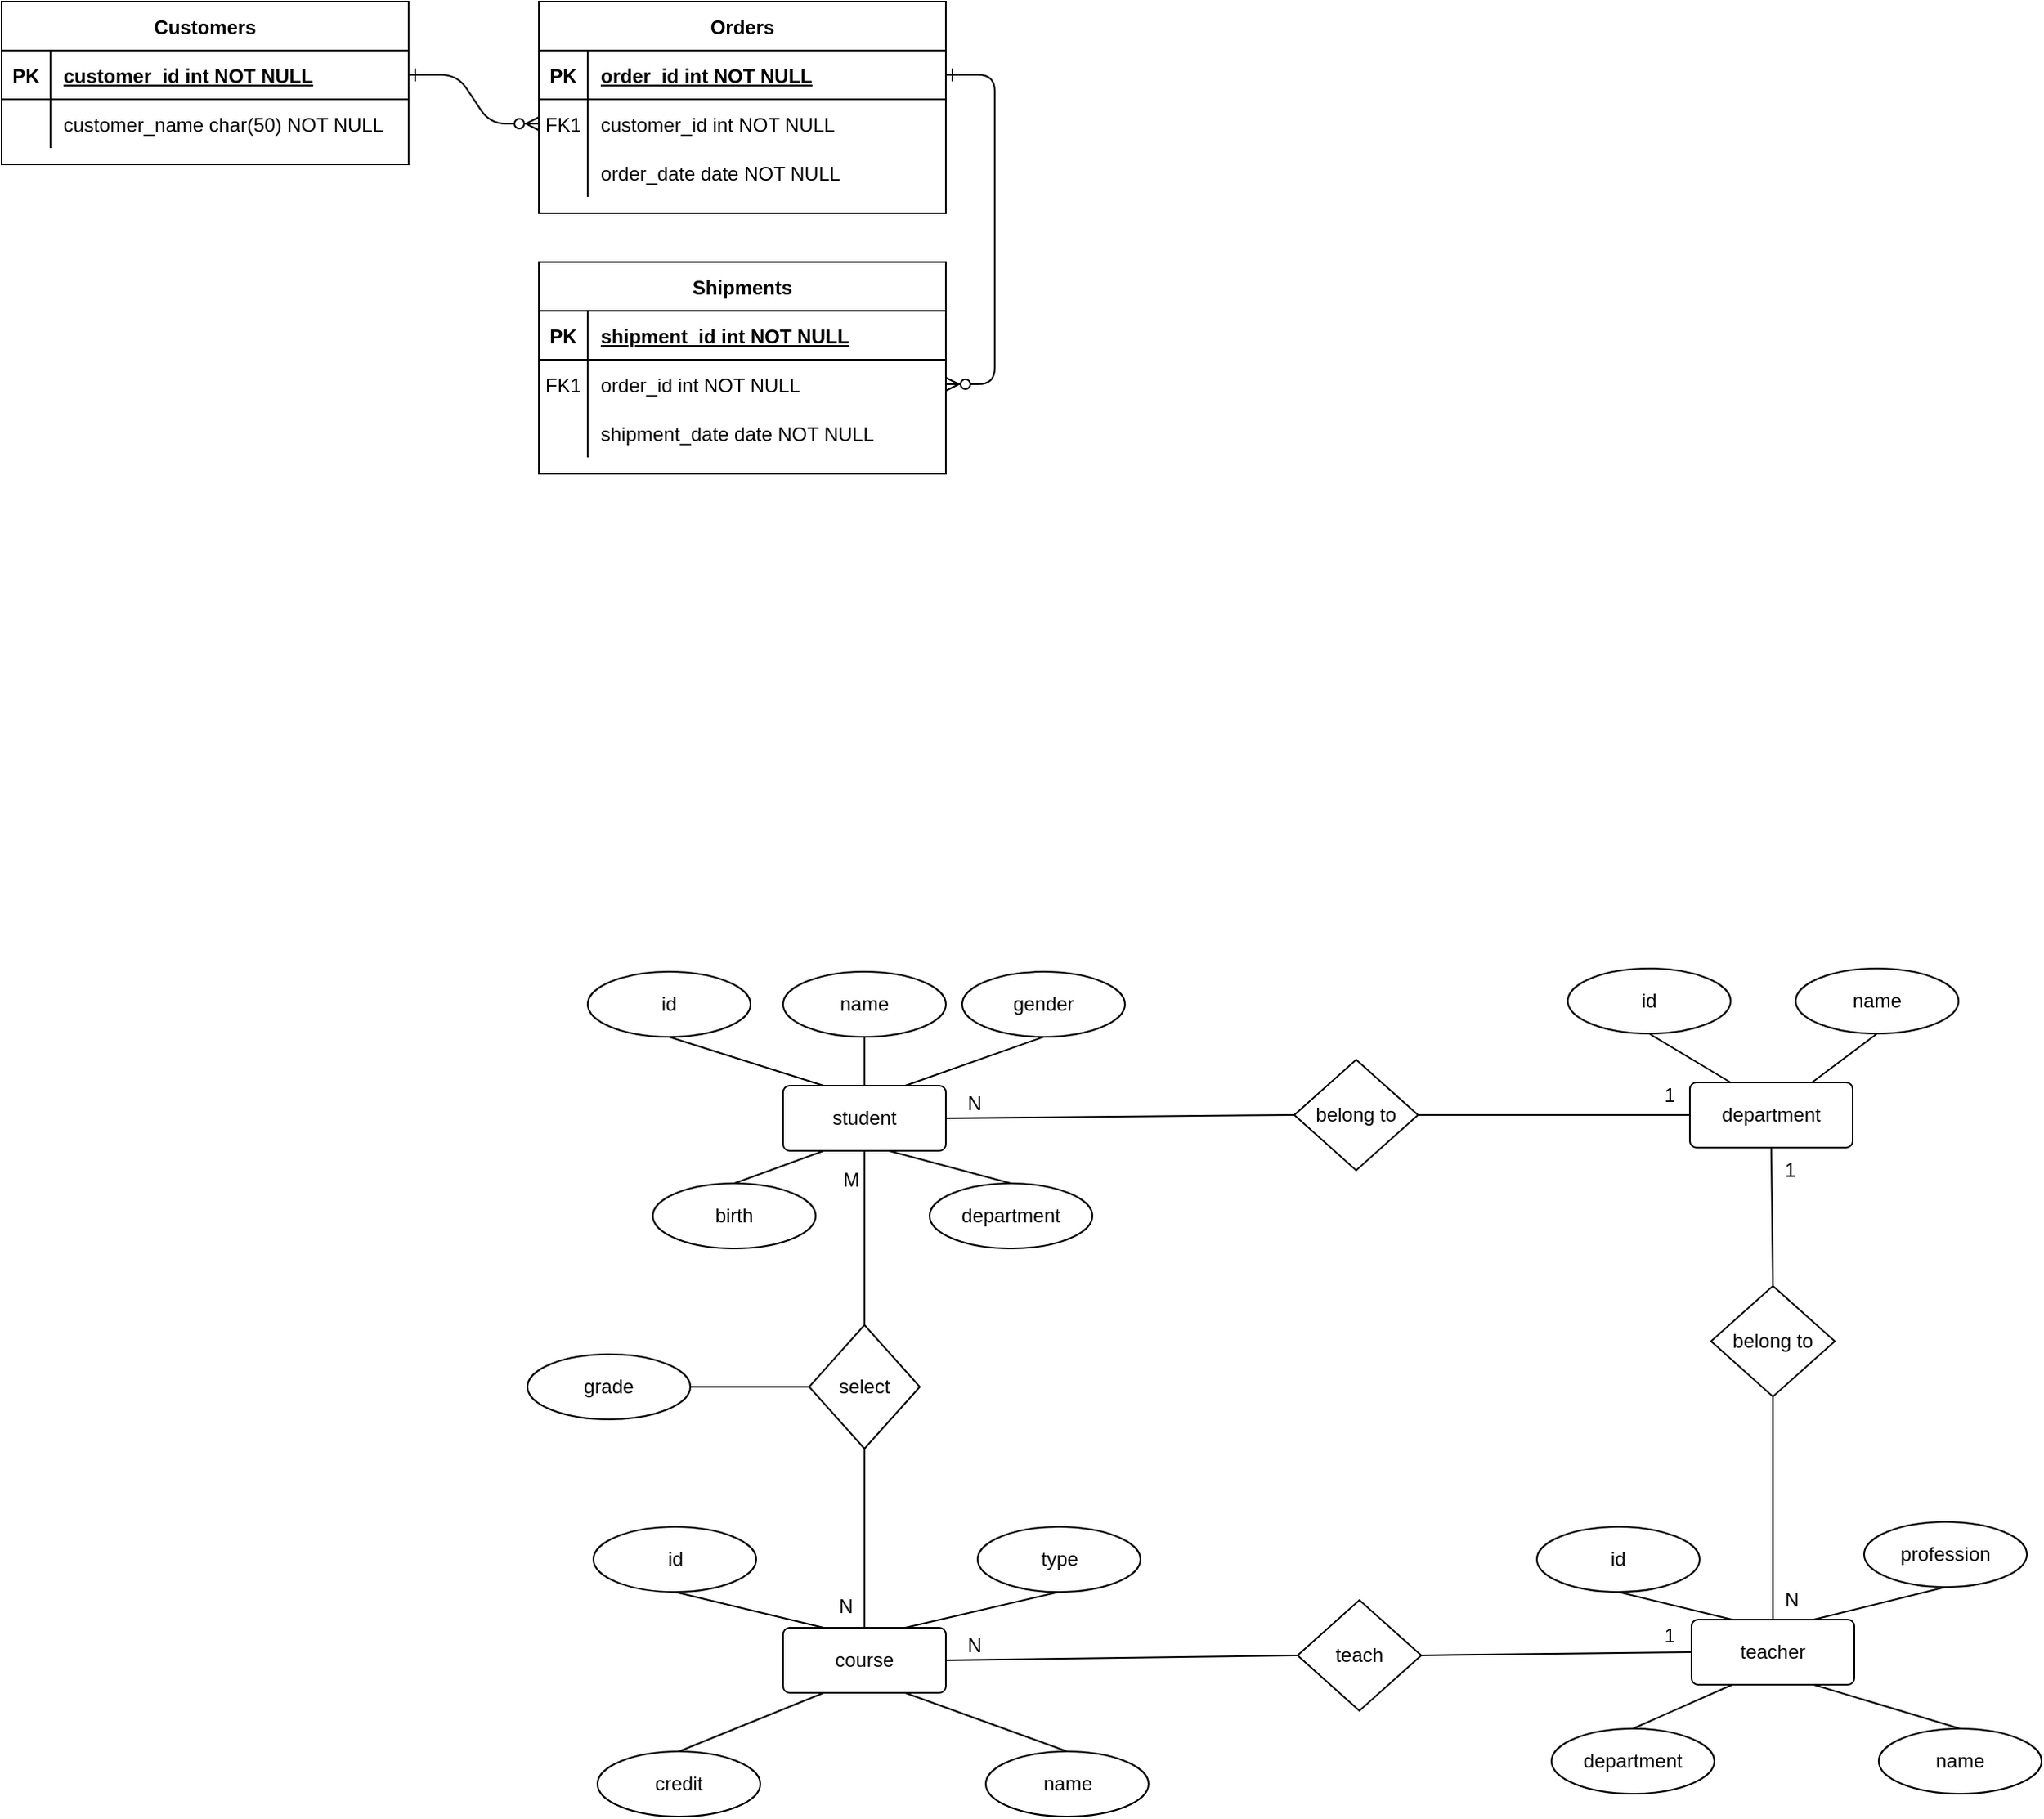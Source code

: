 <mxfile version="17.3.0" type="github">
  <diagram id="R2lEEEUBdFMjLlhIrx00" name="Page-1">
    <mxGraphModel dx="1422" dy="768" grid="0" gridSize="10" guides="1" tooltips="1" connect="1" arrows="1" fold="1" page="1" pageScale="1" pageWidth="2339" pageHeight="3300" math="0" shadow="0" extFonts="Permanent Marker^https://fonts.googleapis.com/css?family=Permanent+Marker">
      <root>
        <mxCell id="0" />
        <mxCell id="1" parent="0" />
        <mxCell id="C-vyLk0tnHw3VtMMgP7b-1" value="" style="edgeStyle=entityRelationEdgeStyle;endArrow=ERzeroToMany;startArrow=ERone;endFill=1;startFill=0;" parent="1" source="C-vyLk0tnHw3VtMMgP7b-24" target="C-vyLk0tnHw3VtMMgP7b-6" edge="1">
          <mxGeometry width="100" height="100" relative="1" as="geometry">
            <mxPoint x="340" y="720" as="sourcePoint" />
            <mxPoint x="440" y="620" as="targetPoint" />
          </mxGeometry>
        </mxCell>
        <mxCell id="C-vyLk0tnHw3VtMMgP7b-12" value="" style="edgeStyle=entityRelationEdgeStyle;endArrow=ERzeroToMany;startArrow=ERone;endFill=1;startFill=0;" parent="1" source="C-vyLk0tnHw3VtMMgP7b-3" target="C-vyLk0tnHw3VtMMgP7b-17" edge="1">
          <mxGeometry width="100" height="100" relative="1" as="geometry">
            <mxPoint x="400" y="180" as="sourcePoint" />
            <mxPoint x="460" y="205" as="targetPoint" />
          </mxGeometry>
        </mxCell>
        <mxCell id="C-vyLk0tnHw3VtMMgP7b-2" value="Orders" style="shape=table;startSize=30;container=1;collapsible=1;childLayout=tableLayout;fixedRows=1;rowLines=0;fontStyle=1;align=center;resizeLast=1;" parent="1" vertex="1">
          <mxGeometry x="450" y="120" width="250" height="130" as="geometry" />
        </mxCell>
        <mxCell id="C-vyLk0tnHw3VtMMgP7b-3" value="" style="shape=partialRectangle;collapsible=0;dropTarget=0;pointerEvents=0;fillColor=none;points=[[0,0.5],[1,0.5]];portConstraint=eastwest;top=0;left=0;right=0;bottom=1;" parent="C-vyLk0tnHw3VtMMgP7b-2" vertex="1">
          <mxGeometry y="30" width="250" height="30" as="geometry" />
        </mxCell>
        <mxCell id="C-vyLk0tnHw3VtMMgP7b-4" value="PK" style="shape=partialRectangle;overflow=hidden;connectable=0;fillColor=none;top=0;left=0;bottom=0;right=0;fontStyle=1;" parent="C-vyLk0tnHw3VtMMgP7b-3" vertex="1">
          <mxGeometry width="30" height="30" as="geometry" />
        </mxCell>
        <mxCell id="C-vyLk0tnHw3VtMMgP7b-5" value="order_id int NOT NULL " style="shape=partialRectangle;overflow=hidden;connectable=0;fillColor=none;top=0;left=0;bottom=0;right=0;align=left;spacingLeft=6;fontStyle=5;" parent="C-vyLk0tnHw3VtMMgP7b-3" vertex="1">
          <mxGeometry x="30" width="220" height="30" as="geometry" />
        </mxCell>
        <mxCell id="C-vyLk0tnHw3VtMMgP7b-6" value="" style="shape=partialRectangle;collapsible=0;dropTarget=0;pointerEvents=0;fillColor=none;points=[[0,0.5],[1,0.5]];portConstraint=eastwest;top=0;left=0;right=0;bottom=0;" parent="C-vyLk0tnHw3VtMMgP7b-2" vertex="1">
          <mxGeometry y="60" width="250" height="30" as="geometry" />
        </mxCell>
        <mxCell id="C-vyLk0tnHw3VtMMgP7b-7" value="FK1" style="shape=partialRectangle;overflow=hidden;connectable=0;fillColor=none;top=0;left=0;bottom=0;right=0;" parent="C-vyLk0tnHw3VtMMgP7b-6" vertex="1">
          <mxGeometry width="30" height="30" as="geometry" />
        </mxCell>
        <mxCell id="C-vyLk0tnHw3VtMMgP7b-8" value="customer_id int NOT NULL" style="shape=partialRectangle;overflow=hidden;connectable=0;fillColor=none;top=0;left=0;bottom=0;right=0;align=left;spacingLeft=6;" parent="C-vyLk0tnHw3VtMMgP7b-6" vertex="1">
          <mxGeometry x="30" width="220" height="30" as="geometry" />
        </mxCell>
        <mxCell id="C-vyLk0tnHw3VtMMgP7b-9" value="" style="shape=partialRectangle;collapsible=0;dropTarget=0;pointerEvents=0;fillColor=none;points=[[0,0.5],[1,0.5]];portConstraint=eastwest;top=0;left=0;right=0;bottom=0;" parent="C-vyLk0tnHw3VtMMgP7b-2" vertex="1">
          <mxGeometry y="90" width="250" height="30" as="geometry" />
        </mxCell>
        <mxCell id="C-vyLk0tnHw3VtMMgP7b-10" value="" style="shape=partialRectangle;overflow=hidden;connectable=0;fillColor=none;top=0;left=0;bottom=0;right=0;" parent="C-vyLk0tnHw3VtMMgP7b-9" vertex="1">
          <mxGeometry width="30" height="30" as="geometry" />
        </mxCell>
        <mxCell id="C-vyLk0tnHw3VtMMgP7b-11" value="order_date date NOT NULL" style="shape=partialRectangle;overflow=hidden;connectable=0;fillColor=none;top=0;left=0;bottom=0;right=0;align=left;spacingLeft=6;" parent="C-vyLk0tnHw3VtMMgP7b-9" vertex="1">
          <mxGeometry x="30" width="220" height="30" as="geometry" />
        </mxCell>
        <mxCell id="C-vyLk0tnHw3VtMMgP7b-13" value="Shipments" style="shape=table;startSize=30;container=1;collapsible=1;childLayout=tableLayout;fixedRows=1;rowLines=0;fontStyle=1;align=center;resizeLast=1;" parent="1" vertex="1">
          <mxGeometry x="450" y="280" width="250" height="130" as="geometry" />
        </mxCell>
        <mxCell id="C-vyLk0tnHw3VtMMgP7b-14" value="" style="shape=partialRectangle;collapsible=0;dropTarget=0;pointerEvents=0;fillColor=none;points=[[0,0.5],[1,0.5]];portConstraint=eastwest;top=0;left=0;right=0;bottom=1;" parent="C-vyLk0tnHw3VtMMgP7b-13" vertex="1">
          <mxGeometry y="30" width="250" height="30" as="geometry" />
        </mxCell>
        <mxCell id="C-vyLk0tnHw3VtMMgP7b-15" value="PK" style="shape=partialRectangle;overflow=hidden;connectable=0;fillColor=none;top=0;left=0;bottom=0;right=0;fontStyle=1;" parent="C-vyLk0tnHw3VtMMgP7b-14" vertex="1">
          <mxGeometry width="30" height="30" as="geometry" />
        </mxCell>
        <mxCell id="C-vyLk0tnHw3VtMMgP7b-16" value="shipment_id int NOT NULL " style="shape=partialRectangle;overflow=hidden;connectable=0;fillColor=none;top=0;left=0;bottom=0;right=0;align=left;spacingLeft=6;fontStyle=5;" parent="C-vyLk0tnHw3VtMMgP7b-14" vertex="1">
          <mxGeometry x="30" width="220" height="30" as="geometry" />
        </mxCell>
        <mxCell id="C-vyLk0tnHw3VtMMgP7b-17" value="" style="shape=partialRectangle;collapsible=0;dropTarget=0;pointerEvents=0;fillColor=none;points=[[0,0.5],[1,0.5]];portConstraint=eastwest;top=0;left=0;right=0;bottom=0;" parent="C-vyLk0tnHw3VtMMgP7b-13" vertex="1">
          <mxGeometry y="60" width="250" height="30" as="geometry" />
        </mxCell>
        <mxCell id="C-vyLk0tnHw3VtMMgP7b-18" value="FK1" style="shape=partialRectangle;overflow=hidden;connectable=0;fillColor=none;top=0;left=0;bottom=0;right=0;" parent="C-vyLk0tnHw3VtMMgP7b-17" vertex="1">
          <mxGeometry width="30" height="30" as="geometry" />
        </mxCell>
        <mxCell id="C-vyLk0tnHw3VtMMgP7b-19" value="order_id int NOT NULL" style="shape=partialRectangle;overflow=hidden;connectable=0;fillColor=none;top=0;left=0;bottom=0;right=0;align=left;spacingLeft=6;" parent="C-vyLk0tnHw3VtMMgP7b-17" vertex="1">
          <mxGeometry x="30" width="220" height="30" as="geometry" />
        </mxCell>
        <mxCell id="C-vyLk0tnHw3VtMMgP7b-20" value="" style="shape=partialRectangle;collapsible=0;dropTarget=0;pointerEvents=0;fillColor=none;points=[[0,0.5],[1,0.5]];portConstraint=eastwest;top=0;left=0;right=0;bottom=0;" parent="C-vyLk0tnHw3VtMMgP7b-13" vertex="1">
          <mxGeometry y="90" width="250" height="30" as="geometry" />
        </mxCell>
        <mxCell id="C-vyLk0tnHw3VtMMgP7b-21" value="" style="shape=partialRectangle;overflow=hidden;connectable=0;fillColor=none;top=0;left=0;bottom=0;right=0;" parent="C-vyLk0tnHw3VtMMgP7b-20" vertex="1">
          <mxGeometry width="30" height="30" as="geometry" />
        </mxCell>
        <mxCell id="C-vyLk0tnHw3VtMMgP7b-22" value="shipment_date date NOT NULL" style="shape=partialRectangle;overflow=hidden;connectable=0;fillColor=none;top=0;left=0;bottom=0;right=0;align=left;spacingLeft=6;" parent="C-vyLk0tnHw3VtMMgP7b-20" vertex="1">
          <mxGeometry x="30" width="220" height="30" as="geometry" />
        </mxCell>
        <mxCell id="C-vyLk0tnHw3VtMMgP7b-23" value="Customers" style="shape=table;startSize=30;container=1;collapsible=1;childLayout=tableLayout;fixedRows=1;rowLines=0;fontStyle=1;align=center;resizeLast=1;" parent="1" vertex="1">
          <mxGeometry x="120" y="120" width="250" height="100" as="geometry" />
        </mxCell>
        <mxCell id="C-vyLk0tnHw3VtMMgP7b-24" value="" style="shape=partialRectangle;collapsible=0;dropTarget=0;pointerEvents=0;fillColor=none;points=[[0,0.5],[1,0.5]];portConstraint=eastwest;top=0;left=0;right=0;bottom=1;" parent="C-vyLk0tnHw3VtMMgP7b-23" vertex="1">
          <mxGeometry y="30" width="250" height="30" as="geometry" />
        </mxCell>
        <mxCell id="C-vyLk0tnHw3VtMMgP7b-25" value="PK" style="shape=partialRectangle;overflow=hidden;connectable=0;fillColor=none;top=0;left=0;bottom=0;right=0;fontStyle=1;" parent="C-vyLk0tnHw3VtMMgP7b-24" vertex="1">
          <mxGeometry width="30" height="30" as="geometry" />
        </mxCell>
        <mxCell id="C-vyLk0tnHw3VtMMgP7b-26" value="customer_id int NOT NULL " style="shape=partialRectangle;overflow=hidden;connectable=0;fillColor=none;top=0;left=0;bottom=0;right=0;align=left;spacingLeft=6;fontStyle=5;" parent="C-vyLk0tnHw3VtMMgP7b-24" vertex="1">
          <mxGeometry x="30" width="220" height="30" as="geometry" />
        </mxCell>
        <mxCell id="C-vyLk0tnHw3VtMMgP7b-27" value="" style="shape=partialRectangle;collapsible=0;dropTarget=0;pointerEvents=0;fillColor=none;points=[[0,0.5],[1,0.5]];portConstraint=eastwest;top=0;left=0;right=0;bottom=0;" parent="C-vyLk0tnHw3VtMMgP7b-23" vertex="1">
          <mxGeometry y="60" width="250" height="30" as="geometry" />
        </mxCell>
        <mxCell id="C-vyLk0tnHw3VtMMgP7b-28" value="" style="shape=partialRectangle;overflow=hidden;connectable=0;fillColor=none;top=0;left=0;bottom=0;right=0;" parent="C-vyLk0tnHw3VtMMgP7b-27" vertex="1">
          <mxGeometry width="30" height="30" as="geometry" />
        </mxCell>
        <mxCell id="C-vyLk0tnHw3VtMMgP7b-29" value="customer_name char(50) NOT NULL" style="shape=partialRectangle;overflow=hidden;connectable=0;fillColor=none;top=0;left=0;bottom=0;right=0;align=left;spacingLeft=6;" parent="C-vyLk0tnHw3VtMMgP7b-27" vertex="1">
          <mxGeometry x="30" width="220" height="30" as="geometry" />
        </mxCell>
        <mxCell id="jtM9J_BTz7ux8pr6srre-1" value="student" style="rounded=1;arcSize=10;whiteSpace=wrap;html=1;align=center;" vertex="1" parent="1">
          <mxGeometry x="600" y="786" width="100" height="40" as="geometry" />
        </mxCell>
        <mxCell id="jtM9J_BTz7ux8pr6srre-2" value="id" style="ellipse;whiteSpace=wrap;html=1;align=center;" vertex="1" parent="1">
          <mxGeometry x="480" y="716" width="100" height="40" as="geometry" />
        </mxCell>
        <mxCell id="jtM9J_BTz7ux8pr6srre-3" value="name" style="ellipse;whiteSpace=wrap;html=1;align=center;" vertex="1" parent="1">
          <mxGeometry x="600" y="716" width="100" height="40" as="geometry" />
        </mxCell>
        <mxCell id="jtM9J_BTz7ux8pr6srre-4" value="" style="endArrow=none;html=1;rounded=0;exitX=0.5;exitY=1;exitDx=0;exitDy=0;entryX=0.25;entryY=0;entryDx=0;entryDy=0;" edge="1" parent="1" source="jtM9J_BTz7ux8pr6srre-2" target="jtM9J_BTz7ux8pr6srre-1">
          <mxGeometry relative="1" as="geometry">
            <mxPoint x="610" y="666" as="sourcePoint" />
            <mxPoint x="770" y="666" as="targetPoint" />
          </mxGeometry>
        </mxCell>
        <mxCell id="jtM9J_BTz7ux8pr6srre-5" value="gender" style="ellipse;whiteSpace=wrap;html=1;align=center;" vertex="1" parent="1">
          <mxGeometry x="710" y="716" width="100" height="40" as="geometry" />
        </mxCell>
        <mxCell id="jtM9J_BTz7ux8pr6srre-6" value="birth" style="ellipse;whiteSpace=wrap;html=1;align=center;" vertex="1" parent="1">
          <mxGeometry x="520" y="846" width="100" height="40" as="geometry" />
        </mxCell>
        <mxCell id="jtM9J_BTz7ux8pr6srre-7" value="department" style="ellipse;whiteSpace=wrap;html=1;align=center;" vertex="1" parent="1">
          <mxGeometry x="690" y="846" width="100" height="40" as="geometry" />
        </mxCell>
        <mxCell id="jtM9J_BTz7ux8pr6srre-8" value="department" style="rounded=1;arcSize=10;whiteSpace=wrap;html=1;align=center;" vertex="1" parent="1">
          <mxGeometry x="1157" y="784" width="100" height="40" as="geometry" />
        </mxCell>
        <mxCell id="jtM9J_BTz7ux8pr6srre-9" value="id" style="ellipse;whiteSpace=wrap;html=1;align=center;" vertex="1" parent="1">
          <mxGeometry x="1082" y="714" width="100" height="40" as="geometry" />
        </mxCell>
        <mxCell id="jtM9J_BTz7ux8pr6srre-10" value="name" style="ellipse;whiteSpace=wrap;html=1;align=center;" vertex="1" parent="1">
          <mxGeometry x="1222" y="714" width="100" height="40" as="geometry" />
        </mxCell>
        <mxCell id="jtM9J_BTz7ux8pr6srre-11" value="course" style="rounded=1;arcSize=10;whiteSpace=wrap;html=1;align=center;" vertex="1" parent="1">
          <mxGeometry x="600" y="1119" width="100" height="40" as="geometry" />
        </mxCell>
        <mxCell id="jtM9J_BTz7ux8pr6srre-12" value="id" style="ellipse;whiteSpace=wrap;html=1;align=center;" vertex="1" parent="1">
          <mxGeometry x="483.5" y="1057" width="100" height="40" as="geometry" />
        </mxCell>
        <mxCell id="jtM9J_BTz7ux8pr6srre-13" value="name" style="ellipse;whiteSpace=wrap;html=1;align=center;" vertex="1" parent="1">
          <mxGeometry x="724.5" y="1195" width="100" height="40" as="geometry" />
        </mxCell>
        <mxCell id="jtM9J_BTz7ux8pr6srre-14" value="type" style="ellipse;whiteSpace=wrap;html=1;align=center;" vertex="1" parent="1">
          <mxGeometry x="719.5" y="1057" width="100" height="40" as="geometry" />
        </mxCell>
        <mxCell id="jtM9J_BTz7ux8pr6srre-15" value="credit" style="ellipse;whiteSpace=wrap;html=1;align=center;" vertex="1" parent="1">
          <mxGeometry x="486" y="1195" width="100" height="40" as="geometry" />
        </mxCell>
        <mxCell id="jtM9J_BTz7ux8pr6srre-16" value="teacher" style="rounded=1;arcSize=10;whiteSpace=wrap;html=1;align=center;" vertex="1" parent="1">
          <mxGeometry x="1158" y="1114" width="100" height="40" as="geometry" />
        </mxCell>
        <mxCell id="jtM9J_BTz7ux8pr6srre-17" value="id" style="ellipse;whiteSpace=wrap;html=1;align=center;" vertex="1" parent="1">
          <mxGeometry x="1063" y="1057" width="100" height="40" as="geometry" />
        </mxCell>
        <mxCell id="jtM9J_BTz7ux8pr6srre-18" value="name" style="ellipse;whiteSpace=wrap;html=1;align=center;" vertex="1" parent="1">
          <mxGeometry x="1273" y="1181" width="100" height="40" as="geometry" />
        </mxCell>
        <mxCell id="jtM9J_BTz7ux8pr6srre-19" value="profession" style="ellipse;whiteSpace=wrap;html=1;align=center;" vertex="1" parent="1">
          <mxGeometry x="1264" y="1054" width="100" height="40" as="geometry" />
        </mxCell>
        <mxCell id="jtM9J_BTz7ux8pr6srre-20" value="department" style="ellipse;whiteSpace=wrap;html=1;align=center;" vertex="1" parent="1">
          <mxGeometry x="1072" y="1181" width="100" height="40" as="geometry" />
        </mxCell>
        <mxCell id="jtM9J_BTz7ux8pr6srre-21" value="" style="endArrow=none;html=1;rounded=0;exitX=0.5;exitY=1;exitDx=0;exitDy=0;entryX=0.5;entryY=0;entryDx=0;entryDy=0;" edge="1" parent="1" source="jtM9J_BTz7ux8pr6srre-3" target="jtM9J_BTz7ux8pr6srre-1">
          <mxGeometry relative="1" as="geometry">
            <mxPoint x="540.0" y="766.0" as="sourcePoint" />
            <mxPoint x="635.0" y="796.0" as="targetPoint" />
          </mxGeometry>
        </mxCell>
        <mxCell id="jtM9J_BTz7ux8pr6srre-22" value="" style="endArrow=none;html=1;rounded=0;exitX=0.5;exitY=1;exitDx=0;exitDy=0;entryX=0.75;entryY=0;entryDx=0;entryDy=0;" edge="1" parent="1" source="jtM9J_BTz7ux8pr6srre-5" target="jtM9J_BTz7ux8pr6srre-1">
          <mxGeometry relative="1" as="geometry">
            <mxPoint x="660" y="766.0" as="sourcePoint" />
            <mxPoint x="660" y="796.0" as="targetPoint" />
          </mxGeometry>
        </mxCell>
        <mxCell id="jtM9J_BTz7ux8pr6srre-23" value="" style="endArrow=none;html=1;rounded=0;exitX=0.25;exitY=1;exitDx=0;exitDy=0;entryX=0.5;entryY=0;entryDx=0;entryDy=0;" edge="1" parent="1" source="jtM9J_BTz7ux8pr6srre-1" target="jtM9J_BTz7ux8pr6srre-6">
          <mxGeometry relative="1" as="geometry">
            <mxPoint x="670" y="776.0" as="sourcePoint" />
            <mxPoint x="670" y="806.0" as="targetPoint" />
          </mxGeometry>
        </mxCell>
        <mxCell id="jtM9J_BTz7ux8pr6srre-24" value="" style="endArrow=none;html=1;rounded=0;exitX=0.65;exitY=1;exitDx=0;exitDy=0;entryX=0.5;entryY=0;entryDx=0;entryDy=0;exitPerimeter=0;" edge="1" parent="1" source="jtM9J_BTz7ux8pr6srre-1" target="jtM9J_BTz7ux8pr6srre-7">
          <mxGeometry relative="1" as="geometry">
            <mxPoint x="680" y="786.0" as="sourcePoint" />
            <mxPoint x="680" y="816.0" as="targetPoint" />
          </mxGeometry>
        </mxCell>
        <mxCell id="jtM9J_BTz7ux8pr6srre-25" value="" style="endArrow=none;html=1;rounded=0;exitX=0.5;exitY=1;exitDx=0;exitDy=0;entryX=0.25;entryY=0;entryDx=0;entryDy=0;" edge="1" parent="1" source="jtM9J_BTz7ux8pr6srre-9" target="jtM9J_BTz7ux8pr6srre-8">
          <mxGeometry relative="1" as="geometry">
            <mxPoint x="1108.0" y="777.0" as="sourcePoint" />
            <mxPoint x="1203.0" y="807.0" as="targetPoint" />
          </mxGeometry>
        </mxCell>
        <mxCell id="jtM9J_BTz7ux8pr6srre-26" value="" style="endArrow=none;html=1;rounded=0;exitX=0.5;exitY=1;exitDx=0;exitDy=0;entryX=0.75;entryY=0;entryDx=0;entryDy=0;" edge="1" parent="1" source="jtM9J_BTz7ux8pr6srre-10" target="jtM9J_BTz7ux8pr6srre-8">
          <mxGeometry relative="1" as="geometry">
            <mxPoint x="642.0" y="772.0" as="sourcePoint" />
            <mxPoint x="737.0" y="802.0" as="targetPoint" />
          </mxGeometry>
        </mxCell>
        <mxCell id="jtM9J_BTz7ux8pr6srre-27" value="" style="endArrow=none;html=1;rounded=0;exitX=0.5;exitY=1;exitDx=0;exitDy=0;entryX=0.25;entryY=0;entryDx=0;entryDy=0;" edge="1" parent="1" source="jtM9J_BTz7ux8pr6srre-12" target="jtM9J_BTz7ux8pr6srre-11">
          <mxGeometry relative="1" as="geometry">
            <mxPoint x="559.5" y="907.0" as="sourcePoint" />
            <mxPoint x="654.5" y="937.0" as="targetPoint" />
          </mxGeometry>
        </mxCell>
        <mxCell id="jtM9J_BTz7ux8pr6srre-28" value="" style="endArrow=none;html=1;rounded=0;exitX=0.5;exitY=0;exitDx=0;exitDy=0;entryX=0.75;entryY=1;entryDx=0;entryDy=0;" edge="1" parent="1" source="jtM9J_BTz7ux8pr6srre-13" target="jtM9J_BTz7ux8pr6srre-11">
          <mxGeometry relative="1" as="geometry">
            <mxPoint x="569.5" y="917.0" as="sourcePoint" />
            <mxPoint x="664.5" y="947.0" as="targetPoint" />
          </mxGeometry>
        </mxCell>
        <mxCell id="jtM9J_BTz7ux8pr6srre-29" value="" style="endArrow=none;html=1;rounded=0;exitX=0.5;exitY=1;exitDx=0;exitDy=0;entryX=0.75;entryY=0;entryDx=0;entryDy=0;" edge="1" parent="1" source="jtM9J_BTz7ux8pr6srre-14" target="jtM9J_BTz7ux8pr6srre-11">
          <mxGeometry relative="1" as="geometry">
            <mxPoint x="579.5" y="927.0" as="sourcePoint" />
            <mxPoint x="674.5" y="957.0" as="targetPoint" />
          </mxGeometry>
        </mxCell>
        <mxCell id="jtM9J_BTz7ux8pr6srre-30" value="" style="endArrow=none;html=1;rounded=0;exitX=0.25;exitY=1;exitDx=0;exitDy=0;entryX=0.5;entryY=0;entryDx=0;entryDy=0;" edge="1" parent="1" source="jtM9J_BTz7ux8pr6srre-11" target="jtM9J_BTz7ux8pr6srre-15">
          <mxGeometry relative="1" as="geometry">
            <mxPoint x="589.5" y="937.0" as="sourcePoint" />
            <mxPoint x="684.5" y="967.0" as="targetPoint" />
          </mxGeometry>
        </mxCell>
        <mxCell id="jtM9J_BTz7ux8pr6srre-31" value="" style="endArrow=none;html=1;rounded=0;exitX=0.5;exitY=1;exitDx=0;exitDy=0;entryX=0.25;entryY=0;entryDx=0;entryDy=0;" edge="1" parent="1" source="jtM9J_BTz7ux8pr6srre-17" target="jtM9J_BTz7ux8pr6srre-16">
          <mxGeometry relative="1" as="geometry">
            <mxPoint x="619.0" y="944.0" as="sourcePoint" />
            <mxPoint x="714.0" y="974.0" as="targetPoint" />
          </mxGeometry>
        </mxCell>
        <mxCell id="jtM9J_BTz7ux8pr6srre-32" value="" style="endArrow=none;html=1;rounded=0;exitX=0.5;exitY=0;exitDx=0;exitDy=0;entryX=0.75;entryY=1;entryDx=0;entryDy=0;" edge="1" parent="1" source="jtM9J_BTz7ux8pr6srre-18" target="jtM9J_BTz7ux8pr6srre-16">
          <mxGeometry relative="1" as="geometry">
            <mxPoint x="629.0" y="954.0" as="sourcePoint" />
            <mxPoint x="724.0" y="984.0" as="targetPoint" />
          </mxGeometry>
        </mxCell>
        <mxCell id="jtM9J_BTz7ux8pr6srre-33" value="" style="endArrow=none;html=1;rounded=0;exitX=0.5;exitY=1;exitDx=0;exitDy=0;entryX=0.75;entryY=0;entryDx=0;entryDy=0;" edge="1" parent="1" source="jtM9J_BTz7ux8pr6srre-19" target="jtM9J_BTz7ux8pr6srre-16">
          <mxGeometry relative="1" as="geometry">
            <mxPoint x="639.0" y="964.0" as="sourcePoint" />
            <mxPoint x="734.0" y="994.0" as="targetPoint" />
          </mxGeometry>
        </mxCell>
        <mxCell id="jtM9J_BTz7ux8pr6srre-34" value="" style="endArrow=none;html=1;rounded=0;exitX=0.25;exitY=1;exitDx=0;exitDy=0;entryX=0.5;entryY=0;entryDx=0;entryDy=0;" edge="1" parent="1" source="jtM9J_BTz7ux8pr6srre-16" target="jtM9J_BTz7ux8pr6srre-20">
          <mxGeometry relative="1" as="geometry">
            <mxPoint x="649.0" y="974.0" as="sourcePoint" />
            <mxPoint x="744.0" y="1004.0" as="targetPoint" />
          </mxGeometry>
        </mxCell>
        <mxCell id="jtM9J_BTz7ux8pr6srre-35" value="select" style="shape=rhombus;perimeter=rhombusPerimeter;whiteSpace=wrap;html=1;align=center;direction=south;" vertex="1" parent="1">
          <mxGeometry x="616" y="933" width="68" height="76" as="geometry" />
        </mxCell>
        <mxCell id="jtM9J_BTz7ux8pr6srre-36" value="belong to" style="shape=rhombus;perimeter=rhombusPerimeter;whiteSpace=wrap;html=1;align=center;direction=east;" vertex="1" parent="1">
          <mxGeometry x="914" y="770" width="76" height="68" as="geometry" />
        </mxCell>
        <mxCell id="jtM9J_BTz7ux8pr6srre-38" value="belong to" style="shape=rhombus;perimeter=rhombusPerimeter;whiteSpace=wrap;html=1;align=center;direction=east;" vertex="1" parent="1">
          <mxGeometry x="1170" y="909" width="76" height="68" as="geometry" />
        </mxCell>
        <mxCell id="jtM9J_BTz7ux8pr6srre-39" value="teach" style="shape=rhombus;perimeter=rhombusPerimeter;whiteSpace=wrap;html=1;align=center;direction=west;" vertex="1" parent="1">
          <mxGeometry x="916" y="1102" width="76" height="68" as="geometry" />
        </mxCell>
        <mxCell id="jtM9J_BTz7ux8pr6srre-43" value="" style="endArrow=none;html=1;rounded=0;entryX=0.5;entryY=1;entryDx=0;entryDy=0;exitX=0;exitY=0.5;exitDx=0;exitDy=0;" edge="1" parent="1" source="jtM9J_BTz7ux8pr6srre-35" target="jtM9J_BTz7ux8pr6srre-1">
          <mxGeometry relative="1" as="geometry">
            <mxPoint x="476" y="962" as="sourcePoint" />
            <mxPoint x="663" y="876" as="targetPoint" />
          </mxGeometry>
        </mxCell>
        <mxCell id="jtM9J_BTz7ux8pr6srre-44" value="M" style="resizable=0;html=1;align=right;verticalAlign=bottom;" connectable="0" vertex="1" parent="jtM9J_BTz7ux8pr6srre-43">
          <mxGeometry x="1" relative="1" as="geometry">
            <mxPoint x="-3" y="26" as="offset" />
          </mxGeometry>
        </mxCell>
        <mxCell id="jtM9J_BTz7ux8pr6srre-45" value="" style="endArrow=none;html=1;rounded=0;entryX=1;entryY=0.5;entryDx=0;entryDy=0;exitX=0.5;exitY=0;exitDx=0;exitDy=0;" edge="1" parent="1" source="jtM9J_BTz7ux8pr6srre-11" target="jtM9J_BTz7ux8pr6srre-35">
          <mxGeometry relative="1" as="geometry">
            <mxPoint x="681" y="1109.0" as="sourcePoint" />
            <mxPoint x="677" y="1002.0" as="targetPoint" />
          </mxGeometry>
        </mxCell>
        <mxCell id="jtM9J_BTz7ux8pr6srre-46" value="N" style="resizable=0;html=1;align=right;verticalAlign=bottom;" connectable="0" vertex="1" parent="jtM9J_BTz7ux8pr6srre-45">
          <mxGeometry x="1" relative="1" as="geometry">
            <mxPoint x="-7" y="105" as="offset" />
          </mxGeometry>
        </mxCell>
        <mxCell id="jtM9J_BTz7ux8pr6srre-47" value="" style="endArrow=none;html=1;rounded=0;entryX=1;entryY=0.5;entryDx=0;entryDy=0;exitX=1;exitY=0.5;exitDx=0;exitDy=0;" edge="1" parent="1" source="jtM9J_BTz7ux8pr6srre-39" target="jtM9J_BTz7ux8pr6srre-11">
          <mxGeometry relative="1" as="geometry">
            <mxPoint x="950.5" y="1114.0" as="sourcePoint" />
            <mxPoint x="734" y="1117" as="targetPoint" />
          </mxGeometry>
        </mxCell>
        <mxCell id="jtM9J_BTz7ux8pr6srre-48" value="N" style="resizable=0;html=1;align=right;verticalAlign=bottom;" connectable="0" vertex="1" parent="jtM9J_BTz7ux8pr6srre-47">
          <mxGeometry x="1" relative="1" as="geometry">
            <mxPoint x="22" as="offset" />
          </mxGeometry>
        </mxCell>
        <mxCell id="jtM9J_BTz7ux8pr6srre-49" value="" style="endArrow=none;html=1;rounded=0;entryX=0;entryY=0.5;entryDx=0;entryDy=0;exitX=0;exitY=0.5;exitDx=0;exitDy=0;" edge="1" parent="1" source="jtM9J_BTz7ux8pr6srre-39" target="jtM9J_BTz7ux8pr6srre-16">
          <mxGeometry relative="1" as="geometry">
            <mxPoint x="1119.5" y="1175.0" as="sourcePoint" />
            <mxPoint x="903" y="1178" as="targetPoint" />
          </mxGeometry>
        </mxCell>
        <mxCell id="jtM9J_BTz7ux8pr6srre-50" value="1" style="resizable=0;html=1;align=right;verticalAlign=bottom;" connectable="0" vertex="1" parent="jtM9J_BTz7ux8pr6srre-49">
          <mxGeometry x="1" relative="1" as="geometry">
            <mxPoint x="-9" y="-2" as="offset" />
          </mxGeometry>
        </mxCell>
        <mxCell id="jtM9J_BTz7ux8pr6srre-51" value="" style="endArrow=none;html=1;rounded=0;entryX=0.5;entryY=1;entryDx=0;entryDy=0;exitX=0.5;exitY=0;exitDx=0;exitDy=0;" edge="1" parent="1" source="jtM9J_BTz7ux8pr6srre-38" target="jtM9J_BTz7ux8pr6srre-8">
          <mxGeometry relative="1" as="geometry">
            <mxPoint x="1151.5" y="927.0" as="sourcePoint" />
            <mxPoint x="935" y="930" as="targetPoint" />
          </mxGeometry>
        </mxCell>
        <mxCell id="jtM9J_BTz7ux8pr6srre-52" value="1" style="resizable=0;html=1;align=right;verticalAlign=bottom;" connectable="0" vertex="1" parent="jtM9J_BTz7ux8pr6srre-51">
          <mxGeometry x="1" relative="1" as="geometry">
            <mxPoint x="15" y="22" as="offset" />
          </mxGeometry>
        </mxCell>
        <mxCell id="jtM9J_BTz7ux8pr6srre-53" value="" style="endArrow=none;html=1;rounded=0;entryX=0.5;entryY=0;entryDx=0;entryDy=0;exitX=0.5;exitY=1;exitDx=0;exitDy=0;" edge="1" parent="1" source="jtM9J_BTz7ux8pr6srre-38" target="jtM9J_BTz7ux8pr6srre-16">
          <mxGeometry relative="1" as="geometry">
            <mxPoint x="946" y="1164.0" as="sourcePoint" />
            <mxPoint x="729.5" y="1167" as="targetPoint" />
          </mxGeometry>
        </mxCell>
        <mxCell id="jtM9J_BTz7ux8pr6srre-54" value="N" style="resizable=0;html=1;align=right;verticalAlign=bottom;" connectable="0" vertex="1" parent="jtM9J_BTz7ux8pr6srre-53">
          <mxGeometry x="1" relative="1" as="geometry">
            <mxPoint x="16" y="-4" as="offset" />
          </mxGeometry>
        </mxCell>
        <mxCell id="jtM9J_BTz7ux8pr6srre-55" value="" style="endArrow=none;html=1;rounded=0;entryX=1;entryY=0.5;entryDx=0;entryDy=0;exitX=0;exitY=0.5;exitDx=0;exitDy=0;" edge="1" parent="1" source="jtM9J_BTz7ux8pr6srre-36" target="jtM9J_BTz7ux8pr6srre-1">
          <mxGeometry relative="1" as="geometry">
            <mxPoint x="938" y="884" as="sourcePoint" />
            <mxPoint x="739.5" y="1177" as="targetPoint" />
          </mxGeometry>
        </mxCell>
        <mxCell id="jtM9J_BTz7ux8pr6srre-56" value="N" style="resizable=0;html=1;align=right;verticalAlign=bottom;" connectable="0" vertex="1" parent="jtM9J_BTz7ux8pr6srre-55">
          <mxGeometry x="1" relative="1" as="geometry">
            <mxPoint x="22" as="offset" />
          </mxGeometry>
        </mxCell>
        <mxCell id="jtM9J_BTz7ux8pr6srre-57" value="" style="endArrow=none;html=1;rounded=0;entryX=0;entryY=0.5;entryDx=0;entryDy=0;exitX=1;exitY=0.5;exitDx=0;exitDy=0;" edge="1" parent="1" source="jtM9J_BTz7ux8pr6srre-36" target="jtM9J_BTz7ux8pr6srre-8">
          <mxGeometry relative="1" as="geometry">
            <mxPoint x="989" y="924" as="sourcePoint" />
            <mxPoint x="749.5" y="1187" as="targetPoint" />
          </mxGeometry>
        </mxCell>
        <mxCell id="jtM9J_BTz7ux8pr6srre-58" value="1" style="resizable=0;html=1;align=right;verticalAlign=bottom;" connectable="0" vertex="1" parent="jtM9J_BTz7ux8pr6srre-57">
          <mxGeometry x="1" relative="1" as="geometry">
            <mxPoint x="-9" y="-4" as="offset" />
          </mxGeometry>
        </mxCell>
        <mxCell id="jtM9J_BTz7ux8pr6srre-59" value="grade" style="ellipse;whiteSpace=wrap;html=1;align=center;" vertex="1" parent="1">
          <mxGeometry x="443" y="951" width="100" height="40" as="geometry" />
        </mxCell>
        <mxCell id="jtM9J_BTz7ux8pr6srre-60" value="" style="endArrow=none;html=1;rounded=0;exitX=1;exitY=0.5;exitDx=0;exitDy=0;entryX=0.5;entryY=1;entryDx=0;entryDy=0;" edge="1" parent="1" source="jtM9J_BTz7ux8pr6srre-59" target="jtM9J_BTz7ux8pr6srre-35">
          <mxGeometry relative="1" as="geometry">
            <mxPoint x="540.0" y="766.0" as="sourcePoint" />
            <mxPoint x="635.0" y="796.0" as="targetPoint" />
          </mxGeometry>
        </mxCell>
      </root>
    </mxGraphModel>
  </diagram>
</mxfile>
